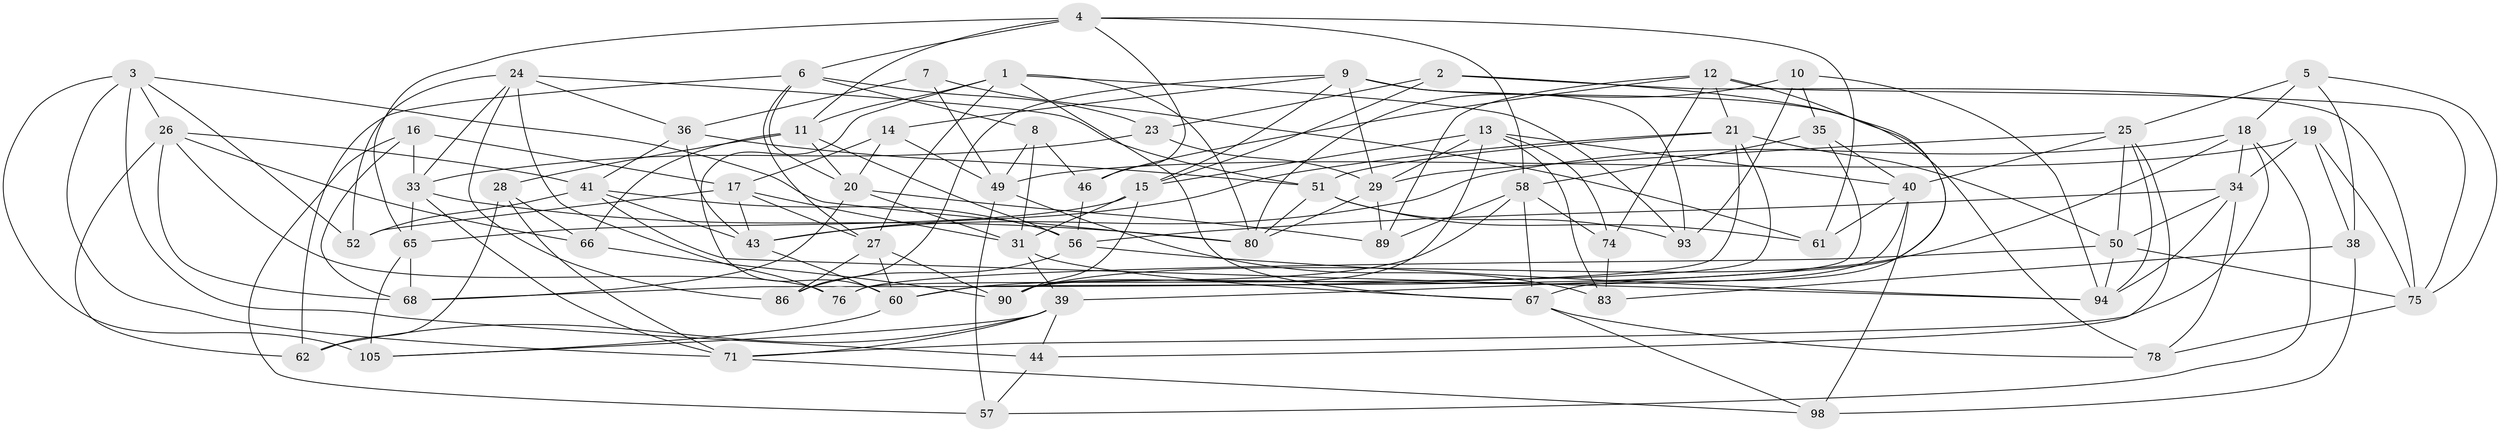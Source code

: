 // Generated by graph-tools (version 1.1) at 2025/52/02/27/25 19:52:28]
// undirected, 68 vertices, 174 edges
graph export_dot {
graph [start="1"]
  node [color=gray90,style=filled];
  1 [super="+91"];
  2;
  3 [super="+107"];
  4 [super="+37"];
  5;
  6 [super="+100"];
  7;
  8;
  9 [super="+54"];
  10;
  11 [super="+47"];
  12 [super="+106"];
  13 [super="+104"];
  14;
  15 [super="+87"];
  16;
  17 [super="+22"];
  18 [super="+102"];
  19;
  20 [super="+72"];
  21 [super="+99"];
  23;
  24 [super="+64"];
  25 [super="+53"];
  26 [super="+42"];
  27 [super="+30"];
  28;
  29 [super="+32"];
  31 [super="+108"];
  33 [super="+59"];
  34 [super="+70"];
  35;
  36 [super="+63"];
  38;
  39 [super="+48"];
  40 [super="+88"];
  41 [super="+45"];
  43 [super="+55"];
  44;
  46;
  49 [super="+77"];
  50 [super="+84"];
  51 [super="+95"];
  52;
  56 [super="+69"];
  57;
  58 [super="+81"];
  60 [super="+73"];
  61;
  62;
  65 [super="+103"];
  66;
  67 [super="+79"];
  68 [super="+85"];
  71 [super="+82"];
  74;
  75 [super="+96"];
  76;
  78;
  80 [super="+92"];
  83;
  86;
  89;
  90 [super="+101"];
  93;
  94 [super="+97"];
  98;
  105;
  1 -- 11;
  1 -- 67;
  1 -- 93;
  1 -- 80;
  1 -- 27;
  1 -- 60;
  2 -- 15;
  2 -- 23;
  2 -- 75;
  2 -- 67;
  3 -- 52;
  3 -- 105;
  3 -- 44;
  3 -- 80;
  3 -- 26;
  3 -- 71;
  4 -- 11;
  4 -- 65;
  4 -- 58;
  4 -- 61;
  4 -- 46;
  4 -- 6;
  5 -- 38;
  5 -- 18;
  5 -- 25;
  5 -- 75;
  6 -- 27;
  6 -- 23;
  6 -- 20;
  6 -- 8;
  6 -- 62;
  7 -- 61;
  7 -- 36 [weight=2];
  7 -- 49;
  8 -- 46;
  8 -- 49;
  8 -- 31;
  9 -- 14;
  9 -- 78;
  9 -- 93;
  9 -- 29;
  9 -- 86;
  9 -- 15;
  10 -- 93;
  10 -- 35;
  10 -- 94;
  10 -- 80;
  11 -- 66;
  11 -- 56;
  11 -- 28;
  11 -- 20;
  12 -- 89;
  12 -- 39;
  12 -- 74;
  12 -- 75;
  12 -- 21;
  12 -- 46;
  13 -- 29;
  13 -- 83;
  13 -- 15;
  13 -- 40;
  13 -- 74;
  13 -- 90;
  14 -- 20;
  14 -- 17;
  14 -- 49;
  15 -- 65;
  15 -- 90;
  15 -- 31;
  16 -- 17;
  16 -- 57;
  16 -- 33;
  16 -- 68;
  17 -- 31;
  17 -- 43;
  17 -- 52;
  17 -- 27;
  18 -- 90;
  18 -- 34;
  18 -- 57;
  18 -- 43;
  18 -- 71;
  19 -- 75;
  19 -- 38;
  19 -- 49;
  19 -- 34;
  20 -- 31;
  20 -- 89;
  20 -- 68;
  21 -- 50;
  21 -- 76;
  21 -- 51;
  21 -- 43;
  21 -- 68;
  23 -- 29;
  23 -- 33;
  24 -- 51;
  24 -- 36;
  24 -- 52;
  24 -- 33;
  24 -- 76;
  24 -- 86;
  25 -- 50;
  25 -- 44;
  25 -- 29;
  25 -- 40;
  25 -- 94;
  26 -- 68;
  26 -- 66;
  26 -- 41;
  26 -- 76;
  26 -- 62;
  27 -- 86;
  27 -- 90;
  27 -- 60;
  28 -- 66;
  28 -- 62;
  28 -- 71;
  29 -- 89;
  29 -- 80;
  31 -- 39;
  31 -- 67;
  33 -- 71;
  33 -- 80;
  33 -- 65;
  34 -- 94;
  34 -- 50;
  34 -- 56;
  34 -- 78;
  35 -- 40;
  35 -- 58;
  35 -- 60;
  36 -- 51;
  36 -- 41;
  36 -- 43;
  38 -- 83;
  38 -- 98;
  39 -- 44;
  39 -- 105;
  39 -- 62;
  39 -- 71;
  40 -- 61;
  40 -- 98;
  40 -- 90;
  41 -- 52;
  41 -- 56;
  41 -- 43;
  41 -- 94;
  43 -- 60;
  44 -- 57;
  46 -- 56;
  49 -- 57;
  49 -- 83;
  50 -- 76;
  50 -- 94;
  50 -- 75;
  51 -- 61;
  51 -- 80;
  51 -- 93;
  56 -- 86;
  56 -- 94;
  58 -- 74;
  58 -- 60;
  58 -- 67;
  58 -- 89;
  60 -- 105;
  65 -- 68 [weight=2];
  65 -- 105;
  66 -- 90;
  67 -- 98;
  67 -- 78;
  71 -- 98;
  74 -- 83;
  75 -- 78;
}
